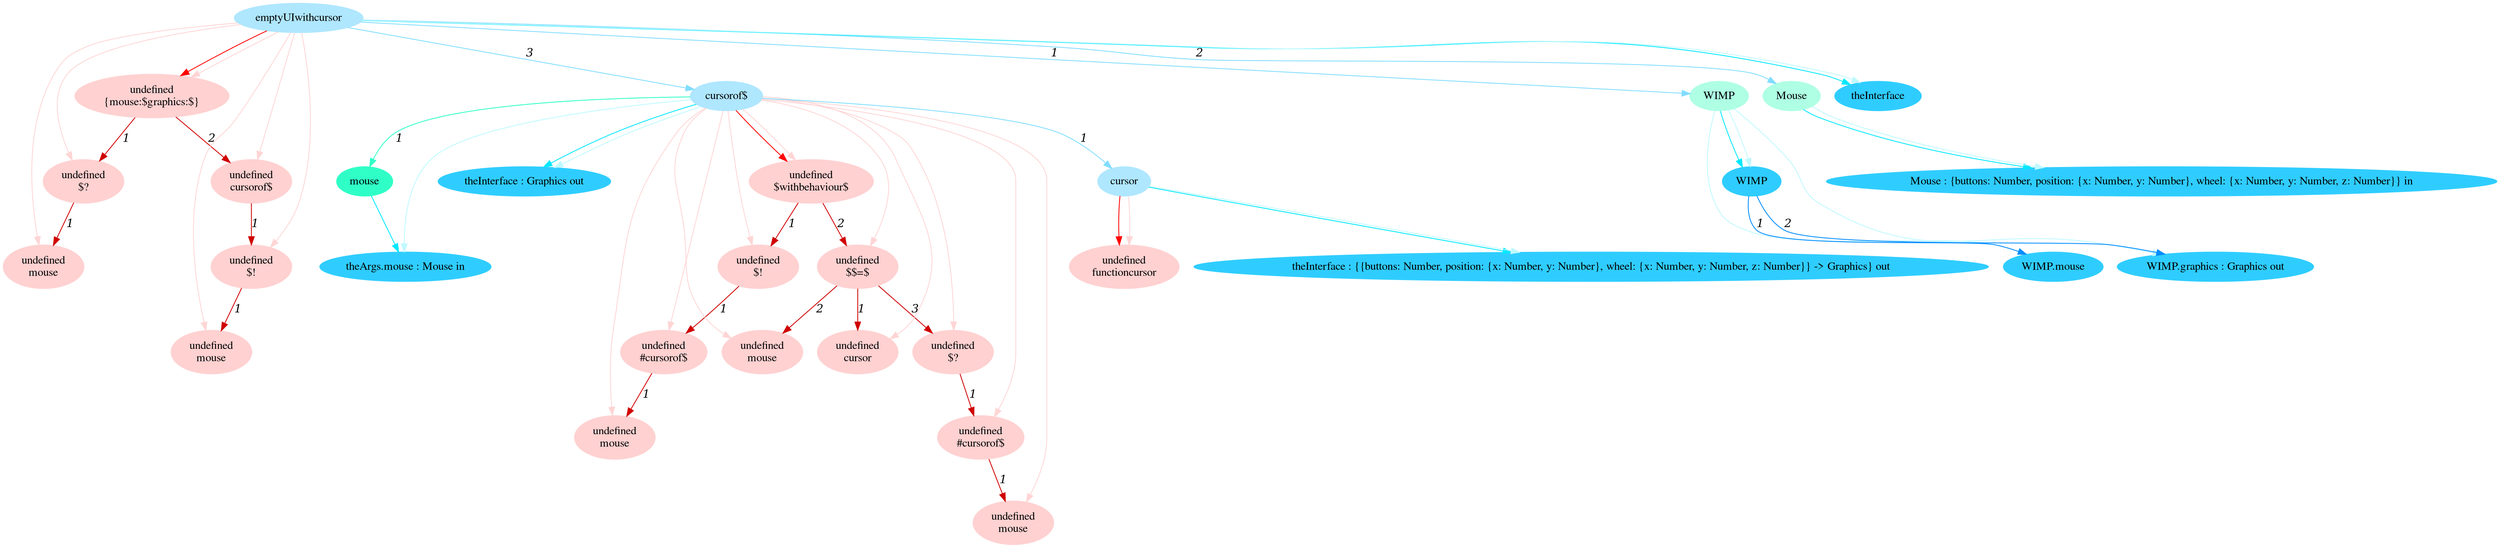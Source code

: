 digraph g{node_11713 [shape="ellipse", style="filled", color="#ffd1d1", fontname="Times", label="undefined
functioncursor" ]
node_11725 [shape="ellipse", style="filled", color="#ffd1d1", fontname="Times", label="undefined
$withbehaviour$" ]
node_11727 [shape="ellipse", style="filled", color="#ffd1d1", fontname="Times", label="undefined
$!" ]
node_11729 [shape="ellipse", style="filled", color="#ffd1d1", fontname="Times", label="undefined
#cursorof$" ]
node_11731 [shape="ellipse", style="filled", color="#ffd1d1", fontname="Times", label="undefined
mouse" ]
node_11735 [shape="ellipse", style="filled", color="#ffd1d1", fontname="Times", label="undefined
$$=$" ]
node_11737 [shape="ellipse", style="filled", color="#ffd1d1", fontname="Times", label="undefined
cursor" ]
node_11739 [shape="ellipse", style="filled", color="#ffd1d1", fontname="Times", label="undefined
mouse" ]
node_11741 [shape="ellipse", style="filled", color="#ffd1d1", fontname="Times", label="undefined
$?" ]
node_11743 [shape="ellipse", style="filled", color="#ffd1d1", fontname="Times", label="undefined
#cursorof$" ]
node_11745 [shape="ellipse", style="filled", color="#ffd1d1", fontname="Times", label="undefined
mouse" ]
node_11761 [shape="ellipse", style="filled", color="#ffd1d1", fontname="Times", label="undefined
{mouse:$graphics:$}" ]
node_11763 [shape="ellipse", style="filled", color="#ffd1d1", fontname="Times", label="undefined
$?" ]
node_11765 [shape="ellipse", style="filled", color="#ffd1d1", fontname="Times", label="undefined
mouse" ]
node_11768 [shape="ellipse", style="filled", color="#ffd1d1", fontname="Times", label="undefined
cursorof$" ]
node_11770 [shape="ellipse", style="filled", color="#ffd1d1", fontname="Times", label="undefined
$!" ]
node_11772 [shape="ellipse", style="filled", color="#ffd1d1", fontname="Times", label="undefined
mouse" ]
node_11693 [shape="ellipse", style="filled", color="#afe7ff", fontname="Times", label="emptyUIwithcursor" ]
node_11708 [shape="ellipse", style="filled", color="#afe7ff", fontname="Times", label="cursorof$" ]
node_11709 [shape="ellipse", style="filled", color="#afe7ff", fontname="Times", label="cursor" ]
node_11694 [shape="ellipse", style="filled", color="#afffe4", fontname="Times", label="WIMP" ]
node_11704 [shape="ellipse", style="filled", color="#afffe4", fontname="Times", label="Mouse" ]
node_11717 [shape="ellipse", style="filled", color="#2fffc7", fontname="Times", label="mouse" ]
node_11695 [shape="ellipse", style="filled", color="#2fcdff", fontname="Times", label="WIMP" ]
node_11696 [shape="ellipse", style="filled", color="#2fcdff", fontname="Times", label="WIMP.mouse" ]
node_11698 [shape="ellipse", style="filled", color="#2fcdff", fontname="Times", label="WIMP.graphics : Graphics out" ]
node_11705 [shape="ellipse", style="filled", color="#2fcdff", fontname="Times", label="Mouse : {buttons: Number, position: {x: Number, y: Number}, wheel: {x: Number, y: Number, z: Number}} in" ]
node_11710 [shape="ellipse", style="filled", color="#2fcdff", fontname="Times", label="theInterface : {{buttons: Number, position: {x: Number, y: Number}, wheel: {x: Number, y: Number, z: Number}} -> Graphics} out" ]
node_11718 [shape="ellipse", style="filled", color="#2fcdff", fontname="Times", label="theArgs.mouse : Mouse in" ]
node_11722 [shape="ellipse", style="filled", color="#2fcdff", fontname="Times", label="theInterface : Graphics out" ]
node_11758 [shape="ellipse", style="filled", color="#2fcdff", fontname="Times", label="theInterface" ]
node_11729 -> node_11731 [dir=forward, arrowHead=normal, fontname="Times-Italic", arrowsize=1, color="#d00000", label="1",  headlabel="", taillabel="" ]
node_11727 -> node_11729 [dir=forward, arrowHead=normal, fontname="Times-Italic", arrowsize=1, color="#d00000", label="1",  headlabel="", taillabel="" ]
node_11743 -> node_11745 [dir=forward, arrowHead=normal, fontname="Times-Italic", arrowsize=1, color="#d00000", label="1",  headlabel="", taillabel="" ]
node_11741 -> node_11743 [dir=forward, arrowHead=normal, fontname="Times-Italic", arrowsize=1, color="#d00000", label="1",  headlabel="", taillabel="" ]
node_11735 -> node_11737 [dir=forward, arrowHead=normal, fontname="Times-Italic", arrowsize=1, color="#d00000", label="1",  headlabel="", taillabel="" ]
node_11735 -> node_11739 [dir=forward, arrowHead=normal, fontname="Times-Italic", arrowsize=1, color="#d00000", label="2",  headlabel="", taillabel="" ]
node_11735 -> node_11741 [dir=forward, arrowHead=normal, fontname="Times-Italic", arrowsize=1, color="#d00000", label="3",  headlabel="", taillabel="" ]
node_11725 -> node_11727 [dir=forward, arrowHead=normal, fontname="Times-Italic", arrowsize=1, color="#d00000", label="1",  headlabel="", taillabel="" ]
node_11725 -> node_11735 [dir=forward, arrowHead=normal, fontname="Times-Italic", arrowsize=1, color="#d00000", label="2",  headlabel="", taillabel="" ]
node_11763 -> node_11765 [dir=forward, arrowHead=normal, fontname="Times-Italic", arrowsize=1, color="#d00000", label="1",  headlabel="", taillabel="" ]
node_11770 -> node_11772 [dir=forward, arrowHead=normal, fontname="Times-Italic", arrowsize=1, color="#d00000", label="1",  headlabel="", taillabel="" ]
node_11768 -> node_11770 [dir=forward, arrowHead=normal, fontname="Times-Italic", arrowsize=1, color="#d00000", label="1",  headlabel="", taillabel="" ]
node_11761 -> node_11763 [dir=forward, arrowHead=normal, fontname="Times-Italic", arrowsize=1, color="#d00000", label="1",  headlabel="", taillabel="" ]
node_11761 -> node_11768 [dir=forward, arrowHead=normal, fontname="Times-Italic", arrowsize=1, color="#d00000", label="2",  headlabel="", taillabel="" ]
node_11709 -> node_11713 [dir=forward, arrowHead=normal, fontname="Times-Italic", arrowsize=1, color="#ff0000", label="",  headlabel="", taillabel="" ]
node_11708 -> node_11725 [dir=forward, arrowHead=normal, fontname="Times-Italic", arrowsize=1, color="#ff0000", label="",  headlabel="", taillabel="" ]
node_11693 -> node_11761 [dir=forward, arrowHead=normal, fontname="Times-Italic", arrowsize=1, color="#ff0000", label="",  headlabel="", taillabel="" ]
node_11709 -> node_11713 [dir=forward, arrowHead=normal, fontname="Times-Italic", arrowsize=1, color="#ffd5d5", label="",  headlabel="", taillabel="" ]
node_11708 -> node_11725 [dir=forward, arrowHead=normal, fontname="Times-Italic", arrowsize=1, color="#ffd5d5", label="",  headlabel="", taillabel="" ]
node_11708 -> node_11727 [dir=forward, arrowHead=normal, fontname="Times-Italic", arrowsize=1, color="#ffd5d5", label="",  headlabel="", taillabel="" ]
node_11708 -> node_11729 [dir=forward, arrowHead=normal, fontname="Times-Italic", arrowsize=1, color="#ffd5d5", label="",  headlabel="", taillabel="" ]
node_11708 -> node_11731 [dir=forward, arrowHead=normal, fontname="Times-Italic", arrowsize=1, color="#ffd5d5", label="",  headlabel="", taillabel="" ]
node_11708 -> node_11735 [dir=forward, arrowHead=normal, fontname="Times-Italic", arrowsize=1, color="#ffd5d5", label="",  headlabel="", taillabel="" ]
node_11708 -> node_11737 [dir=forward, arrowHead=normal, fontname="Times-Italic", arrowsize=1, color="#ffd5d5", label="",  headlabel="", taillabel="" ]
node_11708 -> node_11739 [dir=forward, arrowHead=normal, fontname="Times-Italic", arrowsize=1, color="#ffd5d5", label="",  headlabel="", taillabel="" ]
node_11708 -> node_11741 [dir=forward, arrowHead=normal, fontname="Times-Italic", arrowsize=1, color="#ffd5d5", label="",  headlabel="", taillabel="" ]
node_11708 -> node_11743 [dir=forward, arrowHead=normal, fontname="Times-Italic", arrowsize=1, color="#ffd5d5", label="",  headlabel="", taillabel="" ]
node_11708 -> node_11745 [dir=forward, arrowHead=normal, fontname="Times-Italic", arrowsize=1, color="#ffd5d5", label="",  headlabel="", taillabel="" ]
node_11693 -> node_11761 [dir=forward, arrowHead=normal, fontname="Times-Italic", arrowsize=1, color="#ffd5d5", label="",  headlabel="", taillabel="" ]
node_11693 -> node_11763 [dir=forward, arrowHead=normal, fontname="Times-Italic", arrowsize=1, color="#ffd5d5", label="",  headlabel="", taillabel="" ]
node_11693 -> node_11765 [dir=forward, arrowHead=normal, fontname="Times-Italic", arrowsize=1, color="#ffd5d5", label="",  headlabel="", taillabel="" ]
node_11693 -> node_11768 [dir=forward, arrowHead=normal, fontname="Times-Italic", arrowsize=1, color="#ffd5d5", label="",  headlabel="", taillabel="" ]
node_11693 -> node_11770 [dir=forward, arrowHead=normal, fontname="Times-Italic", arrowsize=1, color="#ffd5d5", label="",  headlabel="", taillabel="" ]
node_11693 -> node_11772 [dir=forward, arrowHead=normal, fontname="Times-Italic", arrowsize=1, color="#ffd5d5", label="",  headlabel="", taillabel="" ]
node_11708 -> node_11717 [dir=forward, arrowHead=normal, fontname="Times-Italic", arrowsize=1, color="#2fffc7", label="1",  headlabel="", taillabel="" ]
node_11717 -> node_11718 [dir=forward, arrowHead=normal, fontname="Times-Italic", arrowsize=1, color="#00e8ff", label="",  headlabel="", taillabel="" ]
node_11694 -> node_11695 [dir=forward, arrowHead=normal, fontname="Times-Italic", arrowsize=1, color="#00e8ff", label="",  headlabel="", taillabel="" ]
node_11704 -> node_11705 [dir=forward, arrowHead=normal, fontname="Times-Italic", arrowsize=1, color="#00e8ff", label="",  headlabel="", taillabel="" ]
node_11709 -> node_11710 [dir=forward, arrowHead=normal, fontname="Times-Italic", arrowsize=1, color="#00e8ff", label="",  headlabel="", taillabel="" ]
node_11708 -> node_11722 [dir=forward, arrowHead=normal, fontname="Times-Italic", arrowsize=1, color="#00e8ff", label="",  headlabel="", taillabel="" ]
node_11693 -> node_11758 [dir=forward, arrowHead=normal, fontname="Times-Italic", arrowsize=1, color="#00e8ff", label="",  headlabel="", taillabel="" ]
node_11694 -> node_11696 [dir=forward, arrowHead=normal, fontname="Times-Italic", arrowsize=1, color="#bef9ff", label="",  headlabel="", taillabel="" ]
node_11694 -> node_11698 [dir=forward, arrowHead=normal, fontname="Times-Italic", arrowsize=1, color="#bef9ff", label="",  headlabel="", taillabel="" ]
node_11694 -> node_11695 [dir=forward, arrowHead=normal, fontname="Times-Italic", arrowsize=1, color="#bef9ff", label="",  headlabel="", taillabel="" ]
node_11704 -> node_11705 [dir=forward, arrowHead=normal, fontname="Times-Italic", arrowsize=1, color="#bef9ff", label="",  headlabel="", taillabel="" ]
node_11709 -> node_11710 [dir=forward, arrowHead=normal, fontname="Times-Italic", arrowsize=1, color="#bef9ff", label="",  headlabel="", taillabel="" ]
node_11708 -> node_11718 [dir=forward, arrowHead=normal, fontname="Times-Italic", arrowsize=1, color="#bef9ff", label="",  headlabel="", taillabel="" ]
node_11708 -> node_11722 [dir=forward, arrowHead=normal, fontname="Times-Italic", arrowsize=1, color="#bef9ff", label="",  headlabel="", taillabel="" ]
node_11693 -> node_11758 [dir=forward, arrowHead=normal, fontname="Times-Italic", arrowsize=1, color="#bef9ff", label="",  headlabel="", taillabel="" ]
node_11695 -> node_11696 [dir=forward, arrowHead=normal, fontname="Times-Italic", arrowsize=1, color="#008cff", label="1",  headlabel="", taillabel="" ]
node_11695 -> node_11698 [dir=forward, arrowHead=normal, fontname="Times-Italic", arrowsize=1, color="#008cff", label="2",  headlabel="", taillabel="" ]
node_11708 -> node_11709 [dir=forward, arrowHead=normal, fontname="Times-Italic", arrowsize=1, color="#81ddff", label="1",  headlabel="", taillabel="" ]
node_11693 -> node_11694 [dir=forward, arrowHead=normal, fontname="Times-Italic", arrowsize=1, color="#81ddff", label="1",  headlabel="", taillabel="" ]
node_11693 -> node_11704 [dir=forward, arrowHead=normal, fontname="Times-Italic", arrowsize=1, color="#81ddff", label="2",  headlabel="", taillabel="" ]
node_11693 -> node_11708 [dir=forward, arrowHead=normal, fontname="Times-Italic", arrowsize=1, color="#81ddff", label="3",  headlabel="", taillabel="" ]
}